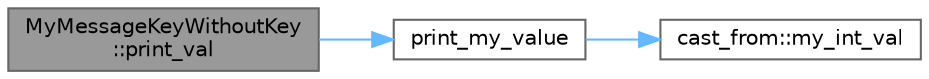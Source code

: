 digraph "MyMessageKeyWithoutKey::print_val"
{
 // LATEX_PDF_SIZE
  bgcolor="transparent";
  edge [fontname=Helvetica,fontsize=10,labelfontname=Helvetica,labelfontsize=10];
  node [fontname=Helvetica,fontsize=10,shape=box,height=0.2,width=0.4];
  rankdir="LR";
  Node1 [id="Node000001",label="MyMessageKeyWithoutKey\l::print_val",height=0.2,width=0.4,color="gray40", fillcolor="grey60", style="filled", fontcolor="black",tooltip=" "];
  Node1 -> Node2 [id="edge3_Node000001_Node000002",color="steelblue1",style="solid",tooltip=" "];
  Node2 [id="Node000002",label="print_my_value",height=0.2,width=0.4,color="grey40", fillcolor="white", style="filled",URL="$test__join__node_8h.html#a80beee3d04d1e7c94f3f9376b4cf35ba",tooltip=" "];
  Node2 -> Node3 [id="edge4_Node000002_Node000003",color="steelblue1",style="solid",tooltip=" "];
  Node3 [id="Node000003",label="cast_from::my_int_val",height=0.2,width=0.4,color="grey40", fillcolor="white", style="filled",URL="$structcast__from.html#a748eeb7e4f1894a89234d2c1e9c249a5",tooltip=" "];
}
